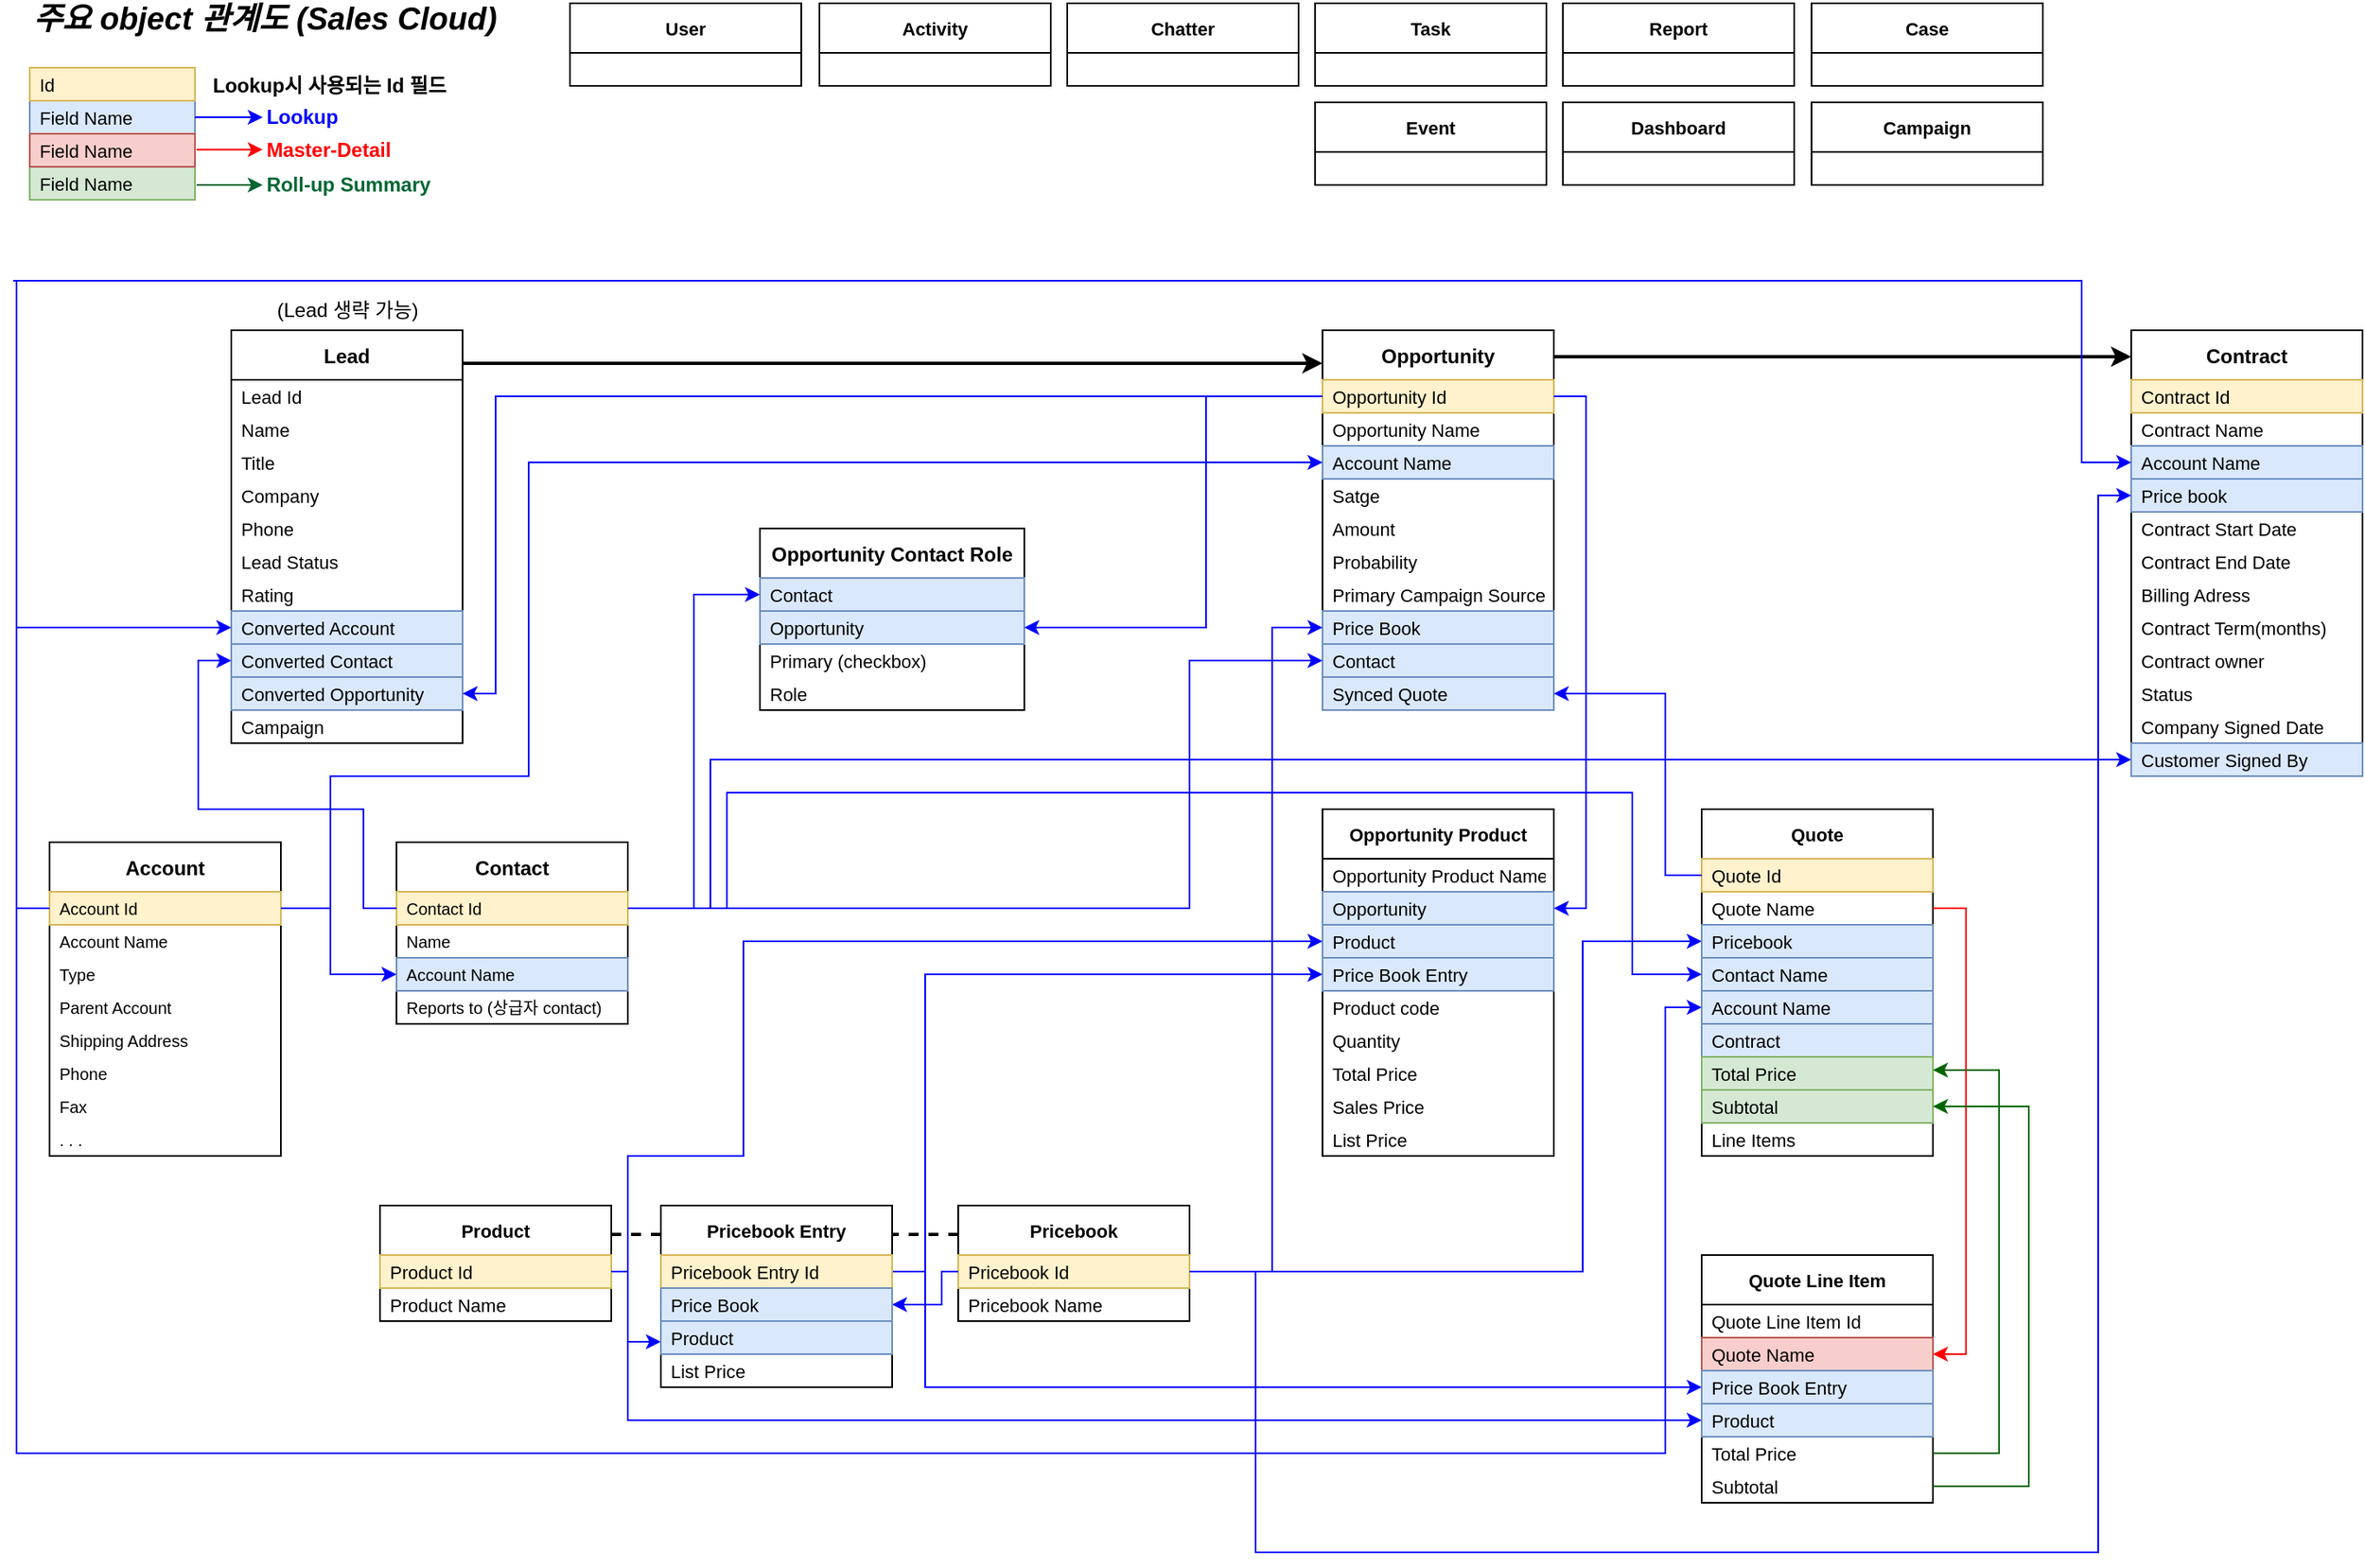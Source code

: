 <mxfile version="17.4.4" type="github">
  <diagram id="PpfFXJFeW-Y8rx9TASb5" name="표준 standard obj&amp;fields 관계도 v.0.2">
    <mxGraphModel dx="2031" dy="1077" grid="1" gridSize="10" guides="1" tooltips="1" connect="1" arrows="1" fold="1" page="1" pageScale="1" pageWidth="1654" pageHeight="1169" math="0" shadow="0">
      <root>
        <mxCell id="0" />
        <mxCell id="1" parent="0" />
        <mxCell id="J7hbgx3XJjuMmeAuKA0H-1" style="edgeStyle=orthogonalEdgeStyle;rounded=0;orthogonalLoop=1;jettySize=auto;html=1;strokeWidth=2;" parent="1" source="J7hbgx3XJjuMmeAuKA0H-23" target="J7hbgx3XJjuMmeAuKA0H-12" edge="1">
          <mxGeometry relative="1" as="geometry">
            <Array as="points">
              <mxPoint x="762" y="279" />
              <mxPoint x="762" y="279" />
            </Array>
          </mxGeometry>
        </mxCell>
        <mxCell id="J7hbgx3XJjuMmeAuKA0H-2" value="Account" style="swimlane;fontStyle=1;childLayout=stackLayout;horizontal=1;startSize=30;horizontalStack=0;resizeParent=1;resizeParentMax=0;resizeLast=0;collapsible=1;marginBottom=0;" parent="1" vertex="1">
          <mxGeometry x="122" y="569" width="140" height="190" as="geometry" />
        </mxCell>
        <mxCell id="J7hbgx3XJjuMmeAuKA0H-3" value="Account Id" style="text;strokeColor=#d6b656;fillColor=#fff2cc;align=left;verticalAlign=middle;spacingLeft=4;spacingRight=4;overflow=hidden;points=[[0,0.5],[1,0.5]];portConstraint=eastwest;rotatable=0;fontSize=10;" parent="J7hbgx3XJjuMmeAuKA0H-2" vertex="1">
          <mxGeometry y="30" width="140" height="20" as="geometry" />
        </mxCell>
        <mxCell id="J7hbgx3XJjuMmeAuKA0H-4" value="Account Name" style="text;strokeColor=none;fillColor=none;align=left;verticalAlign=middle;spacingLeft=4;spacingRight=4;overflow=hidden;points=[[0,0.5],[1,0.5]];portConstraint=eastwest;rotatable=0;fontSize=10;" parent="J7hbgx3XJjuMmeAuKA0H-2" vertex="1">
          <mxGeometry y="50" width="140" height="20" as="geometry" />
        </mxCell>
        <mxCell id="J7hbgx3XJjuMmeAuKA0H-5" value="Type" style="text;strokeColor=none;fillColor=none;align=left;verticalAlign=middle;spacingLeft=4;spacingRight=4;overflow=hidden;points=[[0,0.5],[1,0.5]];portConstraint=eastwest;rotatable=0;fontSize=10;" parent="J7hbgx3XJjuMmeAuKA0H-2" vertex="1">
          <mxGeometry y="70" width="140" height="20" as="geometry" />
        </mxCell>
        <mxCell id="J7hbgx3XJjuMmeAuKA0H-6" value="Parent Account" style="text;strokeColor=none;fillColor=none;align=left;verticalAlign=middle;spacingLeft=4;spacingRight=4;overflow=hidden;points=[[0,0.5],[1,0.5]];portConstraint=eastwest;rotatable=0;fontSize=10;" parent="J7hbgx3XJjuMmeAuKA0H-2" vertex="1">
          <mxGeometry y="90" width="140" height="20" as="geometry" />
        </mxCell>
        <mxCell id="J7hbgx3XJjuMmeAuKA0H-7" value="Shipping Address" style="text;strokeColor=none;fillColor=none;align=left;verticalAlign=middle;spacingLeft=4;spacingRight=4;overflow=hidden;points=[[0,0.5],[1,0.5]];portConstraint=eastwest;rotatable=0;fontSize=10;" parent="J7hbgx3XJjuMmeAuKA0H-2" vertex="1">
          <mxGeometry y="110" width="140" height="20" as="geometry" />
        </mxCell>
        <mxCell id="J7hbgx3XJjuMmeAuKA0H-8" value="Phone" style="text;strokeColor=none;fillColor=none;align=left;verticalAlign=middle;spacingLeft=4;spacingRight=4;overflow=hidden;points=[[0,0.5],[1,0.5]];portConstraint=eastwest;rotatable=0;fontSize=10;" parent="J7hbgx3XJjuMmeAuKA0H-2" vertex="1">
          <mxGeometry y="130" width="140" height="20" as="geometry" />
        </mxCell>
        <mxCell id="J7hbgx3XJjuMmeAuKA0H-9" value="Fax   " style="text;strokeColor=none;fillColor=none;align=left;verticalAlign=middle;spacingLeft=4;spacingRight=4;overflow=hidden;points=[[0,0.5],[1,0.5]];portConstraint=eastwest;rotatable=0;fontSize=10;" parent="J7hbgx3XJjuMmeAuKA0H-2" vertex="1">
          <mxGeometry y="150" width="140" height="20" as="geometry" />
        </mxCell>
        <mxCell id="J7hbgx3XJjuMmeAuKA0H-10" value=". . ." style="text;strokeColor=none;fillColor=none;align=left;verticalAlign=middle;spacingLeft=4;spacingRight=4;overflow=hidden;points=[[0,0.5],[1,0.5]];portConstraint=eastwest;rotatable=0;fontSize=10;" parent="J7hbgx3XJjuMmeAuKA0H-2" vertex="1">
          <mxGeometry y="170" width="140" height="20" as="geometry" />
        </mxCell>
        <mxCell id="J7hbgx3XJjuMmeAuKA0H-11" style="edgeStyle=orthogonalEdgeStyle;rounded=0;orthogonalLoop=1;jettySize=auto;html=1;strokeWidth=2;" parent="1" source="J7hbgx3XJjuMmeAuKA0H-12" target="J7hbgx3XJjuMmeAuKA0H-35" edge="1">
          <mxGeometry relative="1" as="geometry">
            <Array as="points">
              <mxPoint x="1212" y="275" />
              <mxPoint x="1212" y="275" />
            </Array>
            <mxPoint x="1035" y="275" as="sourcePoint" />
          </mxGeometry>
        </mxCell>
        <mxCell id="J7hbgx3XJjuMmeAuKA0H-12" value="Opportunity" style="swimlane;fontStyle=1;childLayout=stackLayout;horizontal=1;startSize=30;horizontalStack=0;resizeParent=1;resizeParentMax=0;resizeLast=0;collapsible=1;marginBottom=0;" parent="1" vertex="1">
          <mxGeometry x="892.5" y="259" width="140" height="230" as="geometry" />
        </mxCell>
        <mxCell id="J7hbgx3XJjuMmeAuKA0H-13" value="Opportunity Id" style="text;strokeColor=#d6b656;fillColor=#fff2cc;align=left;verticalAlign=middle;spacingLeft=4;spacingRight=4;overflow=hidden;points=[[0,0.5],[1,0.5]];portConstraint=eastwest;rotatable=0;fontSize=11;" parent="J7hbgx3XJjuMmeAuKA0H-12" vertex="1">
          <mxGeometry y="30" width="140" height="20" as="geometry" />
        </mxCell>
        <mxCell id="J7hbgx3XJjuMmeAuKA0H-14" value="Opportunity Name" style="text;strokeColor=none;fillColor=none;align=left;verticalAlign=middle;spacingLeft=4;spacingRight=4;overflow=hidden;points=[[0,0.5],[1,0.5]];portConstraint=eastwest;rotatable=0;fontSize=11;" parent="J7hbgx3XJjuMmeAuKA0H-12" vertex="1">
          <mxGeometry y="50" width="140" height="20" as="geometry" />
        </mxCell>
        <mxCell id="J7hbgx3XJjuMmeAuKA0H-15" value="Account Name" style="text;strokeColor=#6c8ebf;fillColor=#dae8fc;align=left;verticalAlign=middle;spacingLeft=4;spacingRight=4;overflow=hidden;points=[[0,0.5],[1,0.5]];portConstraint=eastwest;rotatable=0;fontSize=11;" parent="J7hbgx3XJjuMmeAuKA0H-12" vertex="1">
          <mxGeometry y="70" width="140" height="20" as="geometry" />
        </mxCell>
        <mxCell id="J7hbgx3XJjuMmeAuKA0H-16" value="Satge" style="text;strokeColor=none;fillColor=none;align=left;verticalAlign=middle;spacingLeft=4;spacingRight=4;overflow=hidden;points=[[0,0.5],[1,0.5]];portConstraint=eastwest;rotatable=0;fontSize=11;" parent="J7hbgx3XJjuMmeAuKA0H-12" vertex="1">
          <mxGeometry y="90" width="140" height="20" as="geometry" />
        </mxCell>
        <mxCell id="J7hbgx3XJjuMmeAuKA0H-17" value="Amount" style="text;strokeColor=none;fillColor=none;align=left;verticalAlign=middle;spacingLeft=4;spacingRight=4;overflow=hidden;points=[[0,0.5],[1,0.5]];portConstraint=eastwest;rotatable=0;fontSize=11;" parent="J7hbgx3XJjuMmeAuKA0H-12" vertex="1">
          <mxGeometry y="110" width="140" height="20" as="geometry" />
        </mxCell>
        <mxCell id="J7hbgx3XJjuMmeAuKA0H-18" value="Probability" style="text;strokeColor=none;fillColor=none;align=left;verticalAlign=middle;spacingLeft=4;spacingRight=4;overflow=hidden;points=[[0,0.5],[1,0.5]];portConstraint=eastwest;rotatable=0;fontSize=11;" parent="J7hbgx3XJjuMmeAuKA0H-12" vertex="1">
          <mxGeometry y="130" width="140" height="20" as="geometry" />
        </mxCell>
        <mxCell id="J7hbgx3XJjuMmeAuKA0H-19" value="Primary Campaign Source" style="text;align=left;verticalAlign=middle;spacingLeft=4;spacingRight=4;overflow=hidden;points=[[0,0.5],[1,0.5]];portConstraint=eastwest;rotatable=0;fontSize=11;" parent="J7hbgx3XJjuMmeAuKA0H-12" vertex="1">
          <mxGeometry y="150" width="140" height="20" as="geometry" />
        </mxCell>
        <mxCell id="J7hbgx3XJjuMmeAuKA0H-20" value="Price Book" style="text;strokeColor=#6c8ebf;fillColor=#dae8fc;align=left;verticalAlign=middle;spacingLeft=4;spacingRight=4;overflow=hidden;points=[[0,0.5],[1,0.5]];portConstraint=eastwest;rotatable=0;fontSize=11;" parent="J7hbgx3XJjuMmeAuKA0H-12" vertex="1">
          <mxGeometry y="170" width="140" height="20" as="geometry" />
        </mxCell>
        <mxCell id="J7hbgx3XJjuMmeAuKA0H-21" value="Contact" style="text;strokeColor=#6c8ebf;fillColor=#dae8fc;align=left;verticalAlign=middle;spacingLeft=4;spacingRight=4;overflow=hidden;points=[[0,0.5],[1,0.5]];portConstraint=eastwest;rotatable=0;fontSize=11;" parent="J7hbgx3XJjuMmeAuKA0H-12" vertex="1">
          <mxGeometry y="190" width="140" height="20" as="geometry" />
        </mxCell>
        <mxCell id="J7hbgx3XJjuMmeAuKA0H-22" value="Synced Quote" style="text;strokeColor=#6c8ebf;fillColor=#dae8fc;align=left;verticalAlign=middle;spacingLeft=4;spacingRight=4;overflow=hidden;points=[[0,0.5],[1,0.5]];portConstraint=eastwest;rotatable=0;fontSize=11;" parent="J7hbgx3XJjuMmeAuKA0H-12" vertex="1">
          <mxGeometry y="210" width="140" height="20" as="geometry" />
        </mxCell>
        <mxCell id="J7hbgx3XJjuMmeAuKA0H-23" value="Lead" style="swimlane;fontStyle=1;childLayout=stackLayout;horizontal=1;startSize=30;horizontalStack=0;resizeParent=1;resizeParentMax=0;resizeLast=0;collapsible=1;marginBottom=0;" parent="1" vertex="1">
          <mxGeometry x="232" y="259" width="140" height="250" as="geometry" />
        </mxCell>
        <mxCell id="J7hbgx3XJjuMmeAuKA0H-24" value="Lead Id" style="text;strokeColor=none;fillColor=none;align=left;verticalAlign=middle;spacingLeft=4;spacingRight=4;overflow=hidden;points=[[0,0.5],[1,0.5]];portConstraint=eastwest;rotatable=0;fontSize=11;" parent="J7hbgx3XJjuMmeAuKA0H-23" vertex="1">
          <mxGeometry y="30" width="140" height="20" as="geometry" />
        </mxCell>
        <mxCell id="J7hbgx3XJjuMmeAuKA0H-25" value="Name" style="text;strokeColor=none;fillColor=none;align=left;verticalAlign=middle;spacingLeft=4;spacingRight=4;overflow=hidden;points=[[0,0.5],[1,0.5]];portConstraint=eastwest;rotatable=0;fontSize=11;" parent="J7hbgx3XJjuMmeAuKA0H-23" vertex="1">
          <mxGeometry y="50" width="140" height="20" as="geometry" />
        </mxCell>
        <mxCell id="J7hbgx3XJjuMmeAuKA0H-26" value="Title" style="text;strokeColor=none;fillColor=none;align=left;verticalAlign=middle;spacingLeft=4;spacingRight=4;overflow=hidden;points=[[0,0.5],[1,0.5]];portConstraint=eastwest;rotatable=0;fontSize=11;" parent="J7hbgx3XJjuMmeAuKA0H-23" vertex="1">
          <mxGeometry y="70" width="140" height="20" as="geometry" />
        </mxCell>
        <mxCell id="J7hbgx3XJjuMmeAuKA0H-27" value="Company" style="text;strokeColor=none;fillColor=none;align=left;verticalAlign=middle;spacingLeft=4;spacingRight=4;overflow=hidden;points=[[0,0.5],[1,0.5]];portConstraint=eastwest;rotatable=0;fontSize=11;" parent="J7hbgx3XJjuMmeAuKA0H-23" vertex="1">
          <mxGeometry y="90" width="140" height="20" as="geometry" />
        </mxCell>
        <mxCell id="J7hbgx3XJjuMmeAuKA0H-28" value="Phone" style="text;strokeColor=none;fillColor=none;align=left;verticalAlign=middle;spacingLeft=4;spacingRight=4;overflow=hidden;points=[[0,0.5],[1,0.5]];portConstraint=eastwest;rotatable=0;fontSize=11;" parent="J7hbgx3XJjuMmeAuKA0H-23" vertex="1">
          <mxGeometry y="110" width="140" height="20" as="geometry" />
        </mxCell>
        <mxCell id="J7hbgx3XJjuMmeAuKA0H-29" value="Lead Status" style="text;strokeColor=none;fillColor=none;align=left;verticalAlign=middle;spacingLeft=4;spacingRight=4;overflow=hidden;points=[[0,0.5],[1,0.5]];portConstraint=eastwest;rotatable=0;fontSize=11;" parent="J7hbgx3XJjuMmeAuKA0H-23" vertex="1">
          <mxGeometry y="130" width="140" height="20" as="geometry" />
        </mxCell>
        <mxCell id="J7hbgx3XJjuMmeAuKA0H-30" value="Rating" style="text;strokeColor=none;fillColor=none;align=left;verticalAlign=middle;spacingLeft=4;spacingRight=4;overflow=hidden;points=[[0,0.5],[1,0.5]];portConstraint=eastwest;rotatable=0;fontSize=11;" parent="J7hbgx3XJjuMmeAuKA0H-23" vertex="1">
          <mxGeometry y="150" width="140" height="20" as="geometry" />
        </mxCell>
        <mxCell id="J7hbgx3XJjuMmeAuKA0H-31" value="Converted Account" style="text;strokeColor=#6c8ebf;fillColor=#dae8fc;align=left;verticalAlign=middle;spacingLeft=4;spacingRight=4;overflow=hidden;points=[[0,0.5],[1,0.5]];portConstraint=eastwest;rotatable=0;fontSize=11;" parent="J7hbgx3XJjuMmeAuKA0H-23" vertex="1">
          <mxGeometry y="170" width="140" height="20" as="geometry" />
        </mxCell>
        <mxCell id="J7hbgx3XJjuMmeAuKA0H-32" value="Converted Contact" style="text;strokeColor=#6c8ebf;fillColor=#dae8fc;align=left;verticalAlign=middle;spacingLeft=4;spacingRight=4;overflow=hidden;points=[[0,0.5],[1,0.5]];portConstraint=eastwest;rotatable=0;fontSize=11;" parent="J7hbgx3XJjuMmeAuKA0H-23" vertex="1">
          <mxGeometry y="190" width="140" height="20" as="geometry" />
        </mxCell>
        <mxCell id="J7hbgx3XJjuMmeAuKA0H-33" value="Converted Opportunity" style="text;strokeColor=#6c8ebf;fillColor=#dae8fc;align=left;verticalAlign=middle;spacingLeft=4;spacingRight=4;overflow=hidden;points=[[0,0.5],[1,0.5]];portConstraint=eastwest;rotatable=0;fontSize=11;" parent="J7hbgx3XJjuMmeAuKA0H-23" vertex="1">
          <mxGeometry y="210" width="140" height="20" as="geometry" />
        </mxCell>
        <mxCell id="J7hbgx3XJjuMmeAuKA0H-34" value="Campaign" style="text;strokeColor=none;fillColor=none;align=left;verticalAlign=middle;spacingLeft=4;spacingRight=4;overflow=hidden;points=[[0,0.5],[1,0.5]];portConstraint=eastwest;rotatable=0;fontSize=11;" parent="J7hbgx3XJjuMmeAuKA0H-23" vertex="1">
          <mxGeometry y="230" width="140" height="20" as="geometry" />
        </mxCell>
        <mxCell id="J7hbgx3XJjuMmeAuKA0H-35" value="Contract" style="swimlane;fontStyle=1;childLayout=stackLayout;horizontal=1;startSize=30;horizontalStack=0;resizeParent=1;resizeParentMax=0;resizeLast=0;collapsible=1;marginBottom=0;" parent="1" vertex="1">
          <mxGeometry x="1382" y="259" width="140" height="270" as="geometry" />
        </mxCell>
        <mxCell id="J7hbgx3XJjuMmeAuKA0H-36" value="Contract Id" style="text;strokeColor=#d6b656;fillColor=#fff2cc;align=left;verticalAlign=middle;spacingLeft=4;spacingRight=4;overflow=hidden;points=[[0,0.5],[1,0.5]];portConstraint=eastwest;rotatable=0;fontSize=11;" parent="J7hbgx3XJjuMmeAuKA0H-35" vertex="1">
          <mxGeometry y="30" width="140" height="20" as="geometry" />
        </mxCell>
        <mxCell id="J7hbgx3XJjuMmeAuKA0H-37" value="Contract Name" style="text;strokeColor=none;fillColor=none;align=left;verticalAlign=middle;spacingLeft=4;spacingRight=4;overflow=hidden;points=[[0,0.5],[1,0.5]];portConstraint=eastwest;rotatable=0;fontSize=11;" parent="J7hbgx3XJjuMmeAuKA0H-35" vertex="1">
          <mxGeometry y="50" width="140" height="20" as="geometry" />
        </mxCell>
        <mxCell id="J7hbgx3XJjuMmeAuKA0H-38" value="Account Name" style="text;strokeColor=#6c8ebf;fillColor=#dae8fc;align=left;verticalAlign=middle;spacingLeft=4;spacingRight=4;overflow=hidden;points=[[0,0.5],[1,0.5]];portConstraint=eastwest;rotatable=0;fontSize=11;" parent="J7hbgx3XJjuMmeAuKA0H-35" vertex="1">
          <mxGeometry y="70" width="140" height="20" as="geometry" />
        </mxCell>
        <mxCell id="J7hbgx3XJjuMmeAuKA0H-39" value="Price book" style="text;strokeColor=#6c8ebf;fillColor=#dae8fc;align=left;verticalAlign=middle;spacingLeft=4;spacingRight=4;overflow=hidden;points=[[0,0.5],[1,0.5]];portConstraint=eastwest;rotatable=0;fontSize=11;" parent="J7hbgx3XJjuMmeAuKA0H-35" vertex="1">
          <mxGeometry y="90" width="140" height="20" as="geometry" />
        </mxCell>
        <mxCell id="J7hbgx3XJjuMmeAuKA0H-40" value="Contract Start Date" style="text;strokeColor=none;fillColor=none;align=left;verticalAlign=middle;spacingLeft=4;spacingRight=4;overflow=hidden;points=[[0,0.5],[1,0.5]];portConstraint=eastwest;rotatable=0;fontSize=11;" parent="J7hbgx3XJjuMmeAuKA0H-35" vertex="1">
          <mxGeometry y="110" width="140" height="20" as="geometry" />
        </mxCell>
        <mxCell id="J7hbgx3XJjuMmeAuKA0H-41" value="Contract End Date" style="text;strokeColor=none;fillColor=none;align=left;verticalAlign=middle;spacingLeft=4;spacingRight=4;overflow=hidden;points=[[0,0.5],[1,0.5]];portConstraint=eastwest;rotatable=0;fontSize=11;" parent="J7hbgx3XJjuMmeAuKA0H-35" vertex="1">
          <mxGeometry y="130" width="140" height="20" as="geometry" />
        </mxCell>
        <mxCell id="J7hbgx3XJjuMmeAuKA0H-42" value="Billing Adress" style="text;strokeColor=none;fillColor=none;align=left;verticalAlign=middle;spacingLeft=4;spacingRight=4;overflow=hidden;points=[[0,0.5],[1,0.5]];portConstraint=eastwest;rotatable=0;fontSize=11;labelBackgroundColor=none;" parent="J7hbgx3XJjuMmeAuKA0H-35" vertex="1">
          <mxGeometry y="150" width="140" height="20" as="geometry" />
        </mxCell>
        <mxCell id="J7hbgx3XJjuMmeAuKA0H-43" value="Contract Term(months)" style="text;strokeColor=none;fillColor=none;align=left;verticalAlign=middle;spacingLeft=4;spacingRight=4;overflow=hidden;points=[[0,0.5],[1,0.5]];portConstraint=eastwest;rotatable=0;fontSize=11;labelBackgroundColor=none;" parent="J7hbgx3XJjuMmeAuKA0H-35" vertex="1">
          <mxGeometry y="170" width="140" height="20" as="geometry" />
        </mxCell>
        <mxCell id="J7hbgx3XJjuMmeAuKA0H-44" value="Contract owner" style="text;strokeColor=none;fillColor=none;align=left;verticalAlign=middle;spacingLeft=4;spacingRight=4;overflow=hidden;points=[[0,0.5],[1,0.5]];portConstraint=eastwest;rotatable=0;fontSize=11;labelBackgroundColor=none;" parent="J7hbgx3XJjuMmeAuKA0H-35" vertex="1">
          <mxGeometry y="190" width="140" height="20" as="geometry" />
        </mxCell>
        <mxCell id="J7hbgx3XJjuMmeAuKA0H-45" value="Status" style="text;strokeColor=none;fillColor=none;align=left;verticalAlign=middle;spacingLeft=4;spacingRight=4;overflow=hidden;points=[[0,0.5],[1,0.5]];portConstraint=eastwest;rotatable=0;fontSize=11;labelBackgroundColor=none;" parent="J7hbgx3XJjuMmeAuKA0H-35" vertex="1">
          <mxGeometry y="210" width="140" height="20" as="geometry" />
        </mxCell>
        <mxCell id="J7hbgx3XJjuMmeAuKA0H-46" value="Company Signed Date" style="text;strokeColor=none;fillColor=none;align=left;verticalAlign=middle;spacingLeft=4;spacingRight=4;overflow=hidden;points=[[0,0.5],[1,0.5]];portConstraint=eastwest;rotatable=0;fontSize=11;labelBackgroundColor=none;" parent="J7hbgx3XJjuMmeAuKA0H-35" vertex="1">
          <mxGeometry y="230" width="140" height="20" as="geometry" />
        </mxCell>
        <mxCell id="J7hbgx3XJjuMmeAuKA0H-47" value="Customer Signed By" style="text;strokeColor=#6c8ebf;fillColor=#dae8fc;align=left;verticalAlign=middle;spacingLeft=4;spacingRight=4;overflow=hidden;points=[[0,0.5],[1,0.5]];portConstraint=eastwest;rotatable=0;fontSize=11;labelBackgroundColor=none;" parent="J7hbgx3XJjuMmeAuKA0H-35" vertex="1">
          <mxGeometry y="250" width="140" height="20" as="geometry" />
        </mxCell>
        <mxCell id="J7hbgx3XJjuMmeAuKA0H-48" value="Contact" style="swimlane;fontStyle=1;childLayout=stackLayout;horizontal=1;startSize=30;horizontalStack=0;resizeParent=1;resizeParentMax=0;resizeLast=0;collapsible=1;marginBottom=0;fontSize=12;" parent="1" vertex="1">
          <mxGeometry x="332" y="569" width="140" height="110" as="geometry" />
        </mxCell>
        <mxCell id="J7hbgx3XJjuMmeAuKA0H-49" value="Contact Id" style="text;strokeColor=#d6b656;fillColor=#fff2cc;align=left;verticalAlign=middle;spacingLeft=4;spacingRight=4;overflow=hidden;points=[[0,0.5],[1,0.5]];portConstraint=eastwest;rotatable=0;fontSize=10;" parent="J7hbgx3XJjuMmeAuKA0H-48" vertex="1">
          <mxGeometry y="30" width="140" height="20" as="geometry" />
        </mxCell>
        <mxCell id="J7hbgx3XJjuMmeAuKA0H-50" value="Name" style="text;strokeColor=none;fillColor=none;align=left;verticalAlign=middle;spacingLeft=4;spacingRight=4;overflow=hidden;points=[[0,0.5],[1,0.5]];portConstraint=eastwest;rotatable=0;fontSize=10;" parent="J7hbgx3XJjuMmeAuKA0H-48" vertex="1">
          <mxGeometry y="50" width="140" height="20" as="geometry" />
        </mxCell>
        <mxCell id="J7hbgx3XJjuMmeAuKA0H-51" value="Account Name" style="text;strokeColor=#6c8ebf;fillColor=#dae8fc;align=left;verticalAlign=middle;spacingLeft=4;spacingRight=4;overflow=hidden;points=[[0,0.5],[1,0.5]];portConstraint=eastwest;rotatable=0;fontSize=10;" parent="J7hbgx3XJjuMmeAuKA0H-48" vertex="1">
          <mxGeometry y="70" width="140" height="20" as="geometry" />
        </mxCell>
        <mxCell id="J7hbgx3XJjuMmeAuKA0H-52" value="Reports to (상급자 contact)" style="text;strokeColor=none;fillColor=none;align=left;verticalAlign=middle;spacingLeft=4;spacingRight=4;overflow=hidden;points=[[0,0.5],[1,0.5]];portConstraint=eastwest;rotatable=0;fontSize=10;" parent="J7hbgx3XJjuMmeAuKA0H-48" vertex="1">
          <mxGeometry y="90" width="140" height="20" as="geometry" />
        </mxCell>
        <mxCell id="J7hbgx3XJjuMmeAuKA0H-53" style="edgeStyle=orthogonalEdgeStyle;rounded=0;orthogonalLoop=1;jettySize=auto;html=1;strokeColor=#0000FF;" parent="1" source="J7hbgx3XJjuMmeAuKA0H-54" target="J7hbgx3XJjuMmeAuKA0H-60" edge="1">
          <mxGeometry relative="1" as="geometry">
            <Array as="points">
              <mxPoint x="1050" y="829" />
              <mxPoint x="1050" y="629" />
            </Array>
          </mxGeometry>
        </mxCell>
        <mxCell id="J7hbgx3XJjuMmeAuKA0H-54" value="Pricebook" style="swimlane;fontStyle=1;childLayout=stackLayout;horizontal=1;startSize=30;horizontalStack=0;resizeParent=1;resizeParentMax=0;resizeLast=0;collapsible=1;marginBottom=0;labelBackgroundColor=none;labelBorderColor=none;fontSize=11;fontColor=#000000;" parent="1" vertex="1">
          <mxGeometry x="672" y="789" width="140" height="70" as="geometry" />
        </mxCell>
        <mxCell id="J7hbgx3XJjuMmeAuKA0H-55" value="Pricebook Id" style="text;strokeColor=#d6b656;fillColor=#fff2cc;align=left;verticalAlign=middle;spacingLeft=4;spacingRight=4;overflow=hidden;points=[[0,0.5],[1,0.5]];portConstraint=eastwest;rotatable=0;labelBackgroundColor=none;labelBorderColor=none;fontSize=11;" parent="J7hbgx3XJjuMmeAuKA0H-54" vertex="1">
          <mxGeometry y="30" width="140" height="20" as="geometry" />
        </mxCell>
        <mxCell id="J7hbgx3XJjuMmeAuKA0H-56" value="Pricebook Name" style="text;strokeColor=none;fillColor=none;align=left;verticalAlign=middle;spacingLeft=4;spacingRight=4;overflow=hidden;points=[[0,0.5],[1,0.5]];portConstraint=eastwest;rotatable=0;labelBackgroundColor=none;labelBorderColor=none;fontSize=11;fontColor=#000000;" parent="J7hbgx3XJjuMmeAuKA0H-54" vertex="1">
          <mxGeometry y="50" width="140" height="20" as="geometry" />
        </mxCell>
        <mxCell id="J7hbgx3XJjuMmeAuKA0H-57" value="Quote" style="swimlane;fontStyle=1;childLayout=stackLayout;horizontal=1;startSize=30;horizontalStack=0;resizeParent=1;resizeParentMax=0;resizeLast=0;collapsible=1;marginBottom=0;labelBackgroundColor=none;labelBorderColor=none;fontSize=11;fontColor=#000000;" parent="1" vertex="1">
          <mxGeometry x="1122" y="549" width="140" height="210" as="geometry" />
        </mxCell>
        <mxCell id="J7hbgx3XJjuMmeAuKA0H-58" value="Quote Id" style="text;strokeColor=#d6b656;fillColor=#fff2cc;align=left;verticalAlign=middle;spacingLeft=4;spacingRight=4;overflow=hidden;points=[[0,0.5],[1,0.5]];portConstraint=eastwest;rotatable=0;labelBackgroundColor=none;labelBorderColor=none;fontSize=11;" parent="J7hbgx3XJjuMmeAuKA0H-57" vertex="1">
          <mxGeometry y="30" width="140" height="20" as="geometry" />
        </mxCell>
        <mxCell id="J7hbgx3XJjuMmeAuKA0H-59" value="Quote Name" style="text;strokeColor=none;fillColor=none;align=left;verticalAlign=middle;spacingLeft=4;spacingRight=4;overflow=hidden;points=[[0,0.5],[1,0.5]];portConstraint=eastwest;rotatable=0;labelBackgroundColor=none;labelBorderColor=none;fontSize=11;fontColor=#000000;" parent="J7hbgx3XJjuMmeAuKA0H-57" vertex="1">
          <mxGeometry y="50" width="140" height="20" as="geometry" />
        </mxCell>
        <mxCell id="J7hbgx3XJjuMmeAuKA0H-60" value="Pricebook" style="text;strokeColor=#6c8ebf;fillColor=#dae8fc;align=left;verticalAlign=middle;spacingLeft=4;spacingRight=4;overflow=hidden;points=[[0,0.5],[1,0.5]];portConstraint=eastwest;rotatable=0;labelBackgroundColor=none;labelBorderColor=none;fontSize=11;" parent="J7hbgx3XJjuMmeAuKA0H-57" vertex="1">
          <mxGeometry y="70" width="140" height="20" as="geometry" />
        </mxCell>
        <mxCell id="J7hbgx3XJjuMmeAuKA0H-61" value="Contact Name" style="text;strokeColor=#6c8ebf;fillColor=#dae8fc;align=left;verticalAlign=middle;spacingLeft=4;spacingRight=4;overflow=hidden;points=[[0,0.5],[1,0.5]];portConstraint=eastwest;rotatable=0;labelBackgroundColor=none;labelBorderColor=none;fontSize=11;" parent="J7hbgx3XJjuMmeAuKA0H-57" vertex="1">
          <mxGeometry y="90" width="140" height="20" as="geometry" />
        </mxCell>
        <mxCell id="J7hbgx3XJjuMmeAuKA0H-62" value="Account Name" style="text;strokeColor=#6c8ebf;fillColor=#dae8fc;align=left;verticalAlign=middle;spacingLeft=4;spacingRight=4;overflow=hidden;points=[[0,0.5],[1,0.5]];portConstraint=eastwest;rotatable=0;labelBackgroundColor=none;labelBorderColor=none;fontSize=11;" parent="J7hbgx3XJjuMmeAuKA0H-57" vertex="1">
          <mxGeometry y="110" width="140" height="20" as="geometry" />
        </mxCell>
        <mxCell id="J7hbgx3XJjuMmeAuKA0H-63" value="Contract" style="text;strokeColor=#6c8ebf;fillColor=#dae8fc;align=left;verticalAlign=middle;spacingLeft=4;spacingRight=4;overflow=hidden;points=[[0,0.5],[1,0.5]];portConstraint=eastwest;rotatable=0;labelBackgroundColor=none;labelBorderColor=none;fontSize=11;" parent="J7hbgx3XJjuMmeAuKA0H-57" vertex="1">
          <mxGeometry y="130" width="140" height="20" as="geometry" />
        </mxCell>
        <mxCell id="J7hbgx3XJjuMmeAuKA0H-64" value="Total Price" style="text;strokeColor=#82b366;fillColor=#d5e8d4;align=left;verticalAlign=middle;spacingLeft=4;spacingRight=4;overflow=hidden;points=[[0,0.5],[1,0.5]];portConstraint=eastwest;rotatable=0;labelBackgroundColor=none;labelBorderColor=none;fontSize=11;" parent="J7hbgx3XJjuMmeAuKA0H-57" vertex="1">
          <mxGeometry y="150" width="140" height="20" as="geometry" />
        </mxCell>
        <mxCell id="J7hbgx3XJjuMmeAuKA0H-65" value="Subtotal" style="text;strokeColor=#82b366;fillColor=#d5e8d4;align=left;verticalAlign=middle;spacingLeft=4;spacingRight=4;overflow=hidden;points=[[0,0.5],[1,0.5]];portConstraint=eastwest;rotatable=0;labelBackgroundColor=none;labelBorderColor=none;fontSize=11;" parent="J7hbgx3XJjuMmeAuKA0H-57" vertex="1">
          <mxGeometry y="170" width="140" height="20" as="geometry" />
        </mxCell>
        <mxCell id="J7hbgx3XJjuMmeAuKA0H-66" value="Line Items" style="text;strokeColor=none;fillColor=none;align=left;verticalAlign=middle;spacingLeft=4;spacingRight=4;overflow=hidden;points=[[0,0.5],[1,0.5]];portConstraint=eastwest;rotatable=0;labelBackgroundColor=none;labelBorderColor=none;fontSize=11;fontColor=#000000;" parent="J7hbgx3XJjuMmeAuKA0H-57" vertex="1">
          <mxGeometry y="190" width="140" height="20" as="geometry" />
        </mxCell>
        <mxCell id="J7hbgx3XJjuMmeAuKA0H-67" value="Product" style="swimlane;fontStyle=1;childLayout=stackLayout;horizontal=1;startSize=30;horizontalStack=0;resizeParent=1;resizeParentMax=0;resizeLast=0;collapsible=1;marginBottom=0;labelBackgroundColor=none;labelBorderColor=none;fontSize=11;fontColor=#000000;" parent="1" vertex="1">
          <mxGeometry x="322" y="789" width="140" height="70" as="geometry" />
        </mxCell>
        <mxCell id="J7hbgx3XJjuMmeAuKA0H-68" value="Product Id" style="text;strokeColor=#d6b656;fillColor=#fff2cc;align=left;verticalAlign=middle;spacingLeft=4;spacingRight=4;overflow=hidden;points=[[0,0.5],[1,0.5]];portConstraint=eastwest;rotatable=0;labelBackgroundColor=none;labelBorderColor=none;fontSize=11;" parent="J7hbgx3XJjuMmeAuKA0H-67" vertex="1">
          <mxGeometry y="30" width="140" height="20" as="geometry" />
        </mxCell>
        <mxCell id="J7hbgx3XJjuMmeAuKA0H-69" value="Product Name" style="text;strokeColor=none;fillColor=none;align=left;verticalAlign=middle;spacingLeft=4;spacingRight=4;overflow=hidden;points=[[0,0.5],[1,0.5]];portConstraint=eastwest;rotatable=0;labelBackgroundColor=none;labelBorderColor=none;fontSize=11;fontColor=#000000;" parent="J7hbgx3XJjuMmeAuKA0H-67" vertex="1">
          <mxGeometry y="50" width="140" height="20" as="geometry" />
        </mxCell>
        <mxCell id="J7hbgx3XJjuMmeAuKA0H-70" value="Opportunity Contact Role" style="swimlane;fontStyle=1;childLayout=stackLayout;horizontal=1;startSize=30;horizontalStack=0;resizeParent=1;resizeParentMax=0;resizeLast=0;collapsible=1;marginBottom=0;" parent="1" vertex="1">
          <mxGeometry x="552" y="379" width="160" height="110" as="geometry" />
        </mxCell>
        <mxCell id="J7hbgx3XJjuMmeAuKA0H-71" value="Contact" style="text;strokeColor=#6c8ebf;fillColor=#dae8fc;align=left;verticalAlign=middle;spacingLeft=4;spacingRight=4;overflow=hidden;points=[[0,0.5],[1,0.5]];portConstraint=eastwest;rotatable=0;fontSize=11;" parent="J7hbgx3XJjuMmeAuKA0H-70" vertex="1">
          <mxGeometry y="30" width="160" height="20" as="geometry" />
        </mxCell>
        <mxCell id="J7hbgx3XJjuMmeAuKA0H-72" value="Opportunity" style="text;strokeColor=#6c8ebf;fillColor=#dae8fc;align=left;verticalAlign=middle;spacingLeft=4;spacingRight=4;overflow=hidden;points=[[0,0.5],[1,0.5]];portConstraint=eastwest;rotatable=0;fontSize=11;" parent="J7hbgx3XJjuMmeAuKA0H-70" vertex="1">
          <mxGeometry y="50" width="160" height="20" as="geometry" />
        </mxCell>
        <mxCell id="J7hbgx3XJjuMmeAuKA0H-73" value="Primary (checkbox)" style="text;strokeColor=none;fillColor=none;align=left;verticalAlign=middle;spacingLeft=4;spacingRight=4;overflow=hidden;points=[[0,0.5],[1,0.5]];portConstraint=eastwest;rotatable=0;fontSize=11;" parent="J7hbgx3XJjuMmeAuKA0H-70" vertex="1">
          <mxGeometry y="70" width="160" height="20" as="geometry" />
        </mxCell>
        <mxCell id="J7hbgx3XJjuMmeAuKA0H-74" value="Role" style="text;strokeColor=none;fillColor=none;align=left;verticalAlign=middle;spacingLeft=4;spacingRight=4;overflow=hidden;points=[[0,0.5],[1,0.5]];portConstraint=eastwest;rotatable=0;fontSize=11;" parent="J7hbgx3XJjuMmeAuKA0H-70" vertex="1">
          <mxGeometry y="90" width="160" height="20" as="geometry" />
        </mxCell>
        <mxCell id="J7hbgx3XJjuMmeAuKA0H-75" value="Opportunity Product" style="swimlane;fontStyle=1;childLayout=stackLayout;horizontal=1;startSize=30;horizontalStack=0;resizeParent=1;resizeParentMax=0;resizeLast=0;collapsible=1;marginBottom=0;labelBackgroundColor=none;labelBorderColor=none;fontSize=11;fontColor=#000000;" parent="1" vertex="1">
          <mxGeometry x="892.5" y="549" width="140" height="210" as="geometry" />
        </mxCell>
        <mxCell id="J7hbgx3XJjuMmeAuKA0H-76" value="Opportunity Product Name" style="text;strokeColor=none;fillColor=none;align=left;verticalAlign=middle;spacingLeft=4;spacingRight=4;overflow=hidden;points=[[0,0.5],[1,0.5]];portConstraint=eastwest;rotatable=0;labelBackgroundColor=none;labelBorderColor=none;fontSize=11;fontColor=#000000;" parent="J7hbgx3XJjuMmeAuKA0H-75" vertex="1">
          <mxGeometry y="30" width="140" height="20" as="geometry" />
        </mxCell>
        <mxCell id="J7hbgx3XJjuMmeAuKA0H-77" value="Opportunity" style="text;strokeColor=#6c8ebf;fillColor=#dae8fc;align=left;verticalAlign=middle;spacingLeft=4;spacingRight=4;overflow=hidden;points=[[0,0.5],[1,0.5]];portConstraint=eastwest;rotatable=0;labelBackgroundColor=none;labelBorderColor=none;fontSize=11;" parent="J7hbgx3XJjuMmeAuKA0H-75" vertex="1">
          <mxGeometry y="50" width="140" height="20" as="geometry" />
        </mxCell>
        <mxCell id="J7hbgx3XJjuMmeAuKA0H-78" value="Product" style="text;strokeColor=#6c8ebf;fillColor=#dae8fc;align=left;verticalAlign=middle;spacingLeft=4;spacingRight=4;overflow=hidden;points=[[0,0.5],[1,0.5]];portConstraint=eastwest;rotatable=0;labelBackgroundColor=none;labelBorderColor=none;fontSize=11;" parent="J7hbgx3XJjuMmeAuKA0H-75" vertex="1">
          <mxGeometry y="70" width="140" height="20" as="geometry" />
        </mxCell>
        <mxCell id="J7hbgx3XJjuMmeAuKA0H-79" value="Price Book Entry" style="text;strokeColor=#6c8ebf;fillColor=#dae8fc;align=left;verticalAlign=middle;spacingLeft=4;spacingRight=4;overflow=hidden;points=[[0,0.5],[1,0.5]];portConstraint=eastwest;rotatable=0;labelBackgroundColor=none;labelBorderColor=none;fontSize=11;" parent="J7hbgx3XJjuMmeAuKA0H-75" vertex="1">
          <mxGeometry y="90" width="140" height="20" as="geometry" />
        </mxCell>
        <mxCell id="J7hbgx3XJjuMmeAuKA0H-80" value="Product code" style="text;strokeColor=none;fillColor=none;align=left;verticalAlign=middle;spacingLeft=4;spacingRight=4;overflow=hidden;points=[[0,0.5],[1,0.5]];portConstraint=eastwest;rotatable=0;labelBackgroundColor=none;labelBorderColor=none;fontSize=11;fontColor=#000000;" parent="J7hbgx3XJjuMmeAuKA0H-75" vertex="1">
          <mxGeometry y="110" width="140" height="20" as="geometry" />
        </mxCell>
        <mxCell id="J7hbgx3XJjuMmeAuKA0H-81" value="Quantity" style="text;strokeColor=none;fillColor=none;align=left;verticalAlign=middle;spacingLeft=4;spacingRight=4;overflow=hidden;points=[[0,0.5],[1,0.5]];portConstraint=eastwest;rotatable=0;labelBackgroundColor=none;labelBorderColor=none;fontSize=11;fontColor=#000000;" parent="J7hbgx3XJjuMmeAuKA0H-75" vertex="1">
          <mxGeometry y="130" width="140" height="20" as="geometry" />
        </mxCell>
        <mxCell id="J7hbgx3XJjuMmeAuKA0H-82" value="Total Price" style="text;strokeColor=none;fillColor=none;align=left;verticalAlign=middle;spacingLeft=4;spacingRight=4;overflow=hidden;points=[[0,0.5],[1,0.5]];portConstraint=eastwest;rotatable=0;labelBackgroundColor=none;labelBorderColor=none;fontSize=11;fontColor=#000000;" parent="J7hbgx3XJjuMmeAuKA0H-75" vertex="1">
          <mxGeometry y="150" width="140" height="20" as="geometry" />
        </mxCell>
        <mxCell id="J7hbgx3XJjuMmeAuKA0H-83" value="Sales Price" style="text;strokeColor=none;fillColor=none;align=left;verticalAlign=middle;spacingLeft=4;spacingRight=4;overflow=hidden;points=[[0,0.5],[1,0.5]];portConstraint=eastwest;rotatable=0;labelBackgroundColor=none;labelBorderColor=none;fontSize=11;fontColor=#000000;" parent="J7hbgx3XJjuMmeAuKA0H-75" vertex="1">
          <mxGeometry y="170" width="140" height="20" as="geometry" />
        </mxCell>
        <mxCell id="J7hbgx3XJjuMmeAuKA0H-84" value="List Price" style="text;strokeColor=none;fillColor=none;align=left;verticalAlign=middle;spacingLeft=4;spacingRight=4;overflow=hidden;points=[[0,0.5],[1,0.5]];portConstraint=eastwest;rotatable=0;labelBackgroundColor=none;labelBorderColor=none;fontSize=11;fontColor=#000000;" parent="J7hbgx3XJjuMmeAuKA0H-75" vertex="1">
          <mxGeometry y="190" width="140" height="20" as="geometry" />
        </mxCell>
        <mxCell id="J7hbgx3XJjuMmeAuKA0H-85" value="Quote Line Item" style="swimlane;fontStyle=1;childLayout=stackLayout;horizontal=1;startSize=30;horizontalStack=0;resizeParent=1;resizeParentMax=0;resizeLast=0;collapsible=1;marginBottom=0;labelBackgroundColor=none;labelBorderColor=none;fontSize=11;fontColor=#000000;" parent="1" vertex="1">
          <mxGeometry x="1122" y="819" width="140" height="150" as="geometry" />
        </mxCell>
        <mxCell id="J7hbgx3XJjuMmeAuKA0H-86" value="Quote Line Item Id" style="text;strokeColor=none;fillColor=none;align=left;verticalAlign=middle;spacingLeft=4;spacingRight=4;overflow=hidden;points=[[0,0.5],[1,0.5]];portConstraint=eastwest;rotatable=0;labelBackgroundColor=none;labelBorderColor=none;fontSize=11;fontColor=#000000;" parent="J7hbgx3XJjuMmeAuKA0H-85" vertex="1">
          <mxGeometry y="30" width="140" height="20" as="geometry" />
        </mxCell>
        <mxCell id="J7hbgx3XJjuMmeAuKA0H-87" value="Quote Name" style="text;strokeColor=#b85450;fillColor=#f8cecc;align=left;verticalAlign=middle;spacingLeft=4;spacingRight=4;overflow=hidden;points=[[0,0.5],[1,0.5]];portConstraint=eastwest;rotatable=0;labelBackgroundColor=none;labelBorderColor=none;fontSize=11;" parent="J7hbgx3XJjuMmeAuKA0H-85" vertex="1">
          <mxGeometry y="50" width="140" height="20" as="geometry" />
        </mxCell>
        <mxCell id="J7hbgx3XJjuMmeAuKA0H-88" value="Price Book Entry" style="text;strokeColor=#6c8ebf;fillColor=#dae8fc;align=left;verticalAlign=middle;spacingLeft=4;spacingRight=4;overflow=hidden;points=[[0,0.5],[1,0.5]];portConstraint=eastwest;rotatable=0;labelBackgroundColor=none;labelBorderColor=none;fontSize=11;" parent="J7hbgx3XJjuMmeAuKA0H-85" vertex="1">
          <mxGeometry y="70" width="140" height="20" as="geometry" />
        </mxCell>
        <mxCell id="J7hbgx3XJjuMmeAuKA0H-89" value="Product" style="text;strokeColor=#6c8ebf;fillColor=#dae8fc;align=left;verticalAlign=middle;spacingLeft=4;spacingRight=4;overflow=hidden;points=[[0,0.5],[1,0.5]];portConstraint=eastwest;rotatable=0;labelBackgroundColor=none;labelBorderColor=none;fontSize=11;" parent="J7hbgx3XJjuMmeAuKA0H-85" vertex="1">
          <mxGeometry y="90" width="140" height="20" as="geometry" />
        </mxCell>
        <mxCell id="J7hbgx3XJjuMmeAuKA0H-90" value="Total Price" style="text;align=left;verticalAlign=middle;spacingLeft=4;spacingRight=4;overflow=hidden;points=[[0,0.5],[1,0.5]];portConstraint=eastwest;rotatable=0;labelBackgroundColor=none;labelBorderColor=none;fontSize=11;" parent="J7hbgx3XJjuMmeAuKA0H-85" vertex="1">
          <mxGeometry y="110" width="140" height="20" as="geometry" />
        </mxCell>
        <mxCell id="J7hbgx3XJjuMmeAuKA0H-91" value="Subtotal" style="text;strokeColor=none;fillColor=none;align=left;verticalAlign=middle;spacingLeft=4;spacingRight=4;overflow=hidden;points=[[0,0.5],[1,0.5]];portConstraint=eastwest;rotatable=0;labelBackgroundColor=none;labelBorderColor=none;fontSize=11;fontColor=#000000;" parent="J7hbgx3XJjuMmeAuKA0H-85" vertex="1">
          <mxGeometry y="130" width="140" height="20" as="geometry" />
        </mxCell>
        <mxCell id="J7hbgx3XJjuMmeAuKA0H-92" value="Campaign" style="swimlane;fontStyle=1;childLayout=stackLayout;horizontal=1;startSize=30;horizontalStack=0;resizeParent=1;resizeParentMax=0;resizeLast=0;collapsible=1;marginBottom=0;labelBackgroundColor=none;labelBorderColor=none;fontSize=11;fontColor=#000000;" parent="1" vertex="1">
          <mxGeometry x="1188.5" y="121" width="140" height="50" as="geometry" />
        </mxCell>
        <mxCell id="J7hbgx3XJjuMmeAuKA0H-93" value="   " style="text;strokeColor=none;fillColor=none;align=left;verticalAlign=middle;spacingLeft=4;spacingRight=4;overflow=hidden;points=[[0,0.5],[1,0.5]];portConstraint=eastwest;rotatable=0;labelBackgroundColor=none;labelBorderColor=none;fontSize=11;fontColor=#000000;" parent="J7hbgx3XJjuMmeAuKA0H-92" vertex="1">
          <mxGeometry y="30" width="140" height="20" as="geometry" />
        </mxCell>
        <mxCell id="J7hbgx3XJjuMmeAuKA0H-94" value="Event" style="swimlane;fontStyle=1;childLayout=stackLayout;horizontal=1;startSize=30;horizontalStack=0;resizeParent=1;resizeParentMax=0;resizeLast=0;collapsible=1;marginBottom=0;labelBackgroundColor=none;labelBorderColor=none;fontSize=11;fontColor=#000000;" parent="1" vertex="1">
          <mxGeometry x="888" y="121" width="140" height="50" as="geometry" />
        </mxCell>
        <mxCell id="J7hbgx3XJjuMmeAuKA0H-95" value="  " style="text;strokeColor=none;fillColor=none;align=left;verticalAlign=middle;spacingLeft=4;spacingRight=4;overflow=hidden;points=[[0,0.5],[1,0.5]];portConstraint=eastwest;rotatable=0;labelBackgroundColor=none;labelBorderColor=none;fontSize=11;fontColor=#000000;" parent="J7hbgx3XJjuMmeAuKA0H-94" vertex="1">
          <mxGeometry y="30" width="140" height="20" as="geometry" />
        </mxCell>
        <mxCell id="J7hbgx3XJjuMmeAuKA0H-96" value="Task" style="swimlane;fontStyle=1;childLayout=stackLayout;horizontal=1;startSize=30;horizontalStack=0;resizeParent=1;resizeParentMax=0;resizeLast=0;collapsible=1;marginBottom=0;labelBackgroundColor=none;labelBorderColor=none;fontSize=11;fontColor=#000000;" parent="1" vertex="1">
          <mxGeometry x="888" y="61" width="140" height="50" as="geometry" />
        </mxCell>
        <mxCell id="J7hbgx3XJjuMmeAuKA0H-97" value="  " style="text;strokeColor=none;fillColor=none;align=left;verticalAlign=middle;spacingLeft=4;spacingRight=4;overflow=hidden;points=[[0,0.5],[1,0.5]];portConstraint=eastwest;rotatable=0;labelBackgroundColor=none;labelBorderColor=none;fontSize=11;fontColor=#000000;" parent="J7hbgx3XJjuMmeAuKA0H-96" vertex="1">
          <mxGeometry y="30" width="140" height="20" as="geometry" />
        </mxCell>
        <mxCell id="J7hbgx3XJjuMmeAuKA0H-98" value="User" style="swimlane;fontStyle=1;childLayout=stackLayout;horizontal=1;startSize=30;horizontalStack=0;resizeParent=1;resizeParentMax=0;resizeLast=0;collapsible=1;marginBottom=0;labelBackgroundColor=none;labelBorderColor=none;fontSize=11;fontColor=#000000;" parent="1" vertex="1">
          <mxGeometry x="437" y="61" width="140" height="50" as="geometry" />
        </mxCell>
        <mxCell id="J7hbgx3XJjuMmeAuKA0H-99" value="  " style="text;strokeColor=none;fillColor=none;align=left;verticalAlign=middle;spacingLeft=4;spacingRight=4;overflow=hidden;points=[[0,0.5],[1,0.5]];portConstraint=eastwest;rotatable=0;labelBackgroundColor=none;labelBorderColor=none;fontSize=11;fontColor=#000000;" parent="J7hbgx3XJjuMmeAuKA0H-98" vertex="1">
          <mxGeometry y="30" width="140" height="20" as="geometry" />
        </mxCell>
        <mxCell id="J7hbgx3XJjuMmeAuKA0H-100" value="Activity" style="swimlane;fontStyle=1;childLayout=stackLayout;horizontal=1;startSize=30;horizontalStack=0;resizeParent=1;resizeParentMax=0;resizeLast=0;collapsible=1;marginBottom=0;labelBackgroundColor=none;labelBorderColor=none;fontSize=11;fontColor=#000000;" parent="1" vertex="1">
          <mxGeometry x="588" y="61" width="140" height="50" as="geometry" />
        </mxCell>
        <mxCell id="J7hbgx3XJjuMmeAuKA0H-101" value="  " style="text;strokeColor=none;fillColor=none;align=left;verticalAlign=middle;spacingLeft=4;spacingRight=4;overflow=hidden;points=[[0,0.5],[1,0.5]];portConstraint=eastwest;rotatable=0;labelBackgroundColor=none;labelBorderColor=none;fontSize=11;fontColor=#000000;" parent="J7hbgx3XJjuMmeAuKA0H-100" vertex="1">
          <mxGeometry y="30" width="140" height="20" as="geometry" />
        </mxCell>
        <mxCell id="J7hbgx3XJjuMmeAuKA0H-102" style="edgeStyle=orthogonalEdgeStyle;rounded=0;orthogonalLoop=1;jettySize=auto;html=1;strokeColor=#0000FF;exitX=1;exitY=0.5;exitDx=0;exitDy=0;" parent="1" source="J7hbgx3XJjuMmeAuKA0H-3" target="J7hbgx3XJjuMmeAuKA0H-15" edge="1">
          <mxGeometry relative="1" as="geometry">
            <Array as="points">
              <mxPoint x="292" y="609" />
              <mxPoint x="292" y="529" />
              <mxPoint x="412" y="529" />
              <mxPoint x="412" y="339" />
            </Array>
          </mxGeometry>
        </mxCell>
        <mxCell id="J7hbgx3XJjuMmeAuKA0H-103" style="edgeStyle=orthogonalEdgeStyle;rounded=0;orthogonalLoop=1;jettySize=auto;html=1;strokeColor=#0000FF;exitX=0;exitY=0.5;exitDx=0;exitDy=0;entryX=0;entryY=0.5;entryDx=0;entryDy=0;" parent="1" source="J7hbgx3XJjuMmeAuKA0H-3" target="J7hbgx3XJjuMmeAuKA0H-31" edge="1">
          <mxGeometry relative="1" as="geometry">
            <Array as="points">
              <mxPoint x="102" y="609" />
              <mxPoint x="102" y="439" />
            </Array>
            <mxPoint x="382" y="289" as="sourcePoint" />
          </mxGeometry>
        </mxCell>
        <mxCell id="J7hbgx3XJjuMmeAuKA0H-104" style="edgeStyle=orthogonalEdgeStyle;rounded=0;orthogonalLoop=1;jettySize=auto;html=1;strokeColor=#0000FF;" parent="1" source="J7hbgx3XJjuMmeAuKA0H-49" target="J7hbgx3XJjuMmeAuKA0H-32" edge="1">
          <mxGeometry relative="1" as="geometry">
            <Array as="points">
              <mxPoint x="312" y="609" />
              <mxPoint x="312" y="549" />
              <mxPoint x="212" y="549" />
              <mxPoint x="212" y="459" />
            </Array>
            <mxPoint x="322" y="669" as="sourcePoint" />
          </mxGeometry>
        </mxCell>
        <mxCell id="J7hbgx3XJjuMmeAuKA0H-105" style="edgeStyle=orthogonalEdgeStyle;rounded=0;orthogonalLoop=1;jettySize=auto;html=1;strokeColor=#0000FF;exitX=1;exitY=0.5;exitDx=0;exitDy=0;" parent="1" source="J7hbgx3XJjuMmeAuKA0H-49" target="J7hbgx3XJjuMmeAuKA0H-71" edge="1">
          <mxGeometry relative="1" as="geometry">
            <Array as="points">
              <mxPoint x="512" y="609" />
              <mxPoint x="512" y="419" />
            </Array>
          </mxGeometry>
        </mxCell>
        <mxCell id="J7hbgx3XJjuMmeAuKA0H-106" style="edgeStyle=orthogonalEdgeStyle;rounded=0;orthogonalLoop=1;jettySize=auto;html=1;strokeColor=#0000FF;" parent="1" source="J7hbgx3XJjuMmeAuKA0H-3" target="J7hbgx3XJjuMmeAuKA0H-51" edge="1">
          <mxGeometry relative="1" as="geometry">
            <Array as="points">
              <mxPoint x="292" y="609" />
              <mxPoint x="292" y="649" />
            </Array>
          </mxGeometry>
        </mxCell>
        <mxCell id="J7hbgx3XJjuMmeAuKA0H-107" style="edgeStyle=orthogonalEdgeStyle;rounded=0;orthogonalLoop=1;jettySize=auto;html=1;entryX=1;entryY=0.5;entryDx=0;entryDy=0;strokeColor=#0000FF;" parent="1" source="J7hbgx3XJjuMmeAuKA0H-13" target="J7hbgx3XJjuMmeAuKA0H-77" edge="1">
          <mxGeometry relative="1" as="geometry">
            <Array as="points">
              <mxPoint x="1052" y="299" />
              <mxPoint x="1052" y="609" />
            </Array>
          </mxGeometry>
        </mxCell>
        <mxCell id="J7hbgx3XJjuMmeAuKA0H-108" style="edgeStyle=orthogonalEdgeStyle;rounded=0;orthogonalLoop=1;jettySize=auto;html=1;strokeColor=#0000FF;" parent="1" source="J7hbgx3XJjuMmeAuKA0H-68" target="J7hbgx3XJjuMmeAuKA0H-78" edge="1">
          <mxGeometry relative="1" as="geometry">
            <Array as="points">
              <mxPoint x="472" y="829" />
              <mxPoint x="472" y="759" />
              <mxPoint x="542" y="759" />
              <mxPoint x="542" y="629" />
            </Array>
          </mxGeometry>
        </mxCell>
        <mxCell id="J7hbgx3XJjuMmeAuKA0H-109" style="edgeStyle=orthogonalEdgeStyle;rounded=0;orthogonalLoop=1;jettySize=auto;html=1;entryX=0;entryY=0.5;entryDx=0;entryDy=0;strokeColor=#0000FF;" parent="1" source="J7hbgx3XJjuMmeAuKA0H-55" target="J7hbgx3XJjuMmeAuKA0H-20" edge="1">
          <mxGeometry relative="1" as="geometry">
            <Array as="points">
              <mxPoint x="862" y="829" />
              <mxPoint x="862" y="439" />
            </Array>
          </mxGeometry>
        </mxCell>
        <mxCell id="J7hbgx3XJjuMmeAuKA0H-110" style="edgeStyle=orthogonalEdgeStyle;rounded=0;orthogonalLoop=1;jettySize=auto;html=1;strokeColor=#0000FF;" parent="1" source="J7hbgx3XJjuMmeAuKA0H-49" target="J7hbgx3XJjuMmeAuKA0H-21" edge="1">
          <mxGeometry relative="1" as="geometry">
            <Array as="points">
              <mxPoint x="812" y="609" />
              <mxPoint x="812" y="459" />
            </Array>
          </mxGeometry>
        </mxCell>
        <mxCell id="J7hbgx3XJjuMmeAuKA0H-111" style="edgeStyle=orthogonalEdgeStyle;rounded=0;orthogonalLoop=1;jettySize=auto;html=1;strokeColor=#0000FF;" parent="1" source="J7hbgx3XJjuMmeAuKA0H-142" target="J7hbgx3XJjuMmeAuKA0H-79" edge="1">
          <mxGeometry relative="1" as="geometry">
            <Array as="points">
              <mxPoint x="652" y="829" />
              <mxPoint x="652" y="649" />
            </Array>
          </mxGeometry>
        </mxCell>
        <mxCell id="J7hbgx3XJjuMmeAuKA0H-112" style="edgeStyle=orthogonalEdgeStyle;rounded=0;orthogonalLoop=1;jettySize=auto;html=1;entryX=1;entryY=0.5;entryDx=0;entryDy=0;strokeColor=#0000FF;" parent="1" source="J7hbgx3XJjuMmeAuKA0H-55" target="J7hbgx3XJjuMmeAuKA0H-143" edge="1">
          <mxGeometry relative="1" as="geometry">
            <Array as="points">
              <mxPoint x="662" y="829" />
              <mxPoint x="662" y="849" />
            </Array>
          </mxGeometry>
        </mxCell>
        <mxCell id="J7hbgx3XJjuMmeAuKA0H-113" style="edgeStyle=orthogonalEdgeStyle;rounded=0;orthogonalLoop=1;jettySize=auto;html=1;entryX=0;entryY=0.75;entryDx=0;entryDy=0;strokeColor=#0000FF;" parent="1" source="J7hbgx3XJjuMmeAuKA0H-68" target="J7hbgx3XJjuMmeAuKA0H-141" edge="1">
          <mxGeometry relative="1" as="geometry">
            <Array as="points">
              <mxPoint x="472" y="829" />
              <mxPoint x="472" y="872" />
            </Array>
          </mxGeometry>
        </mxCell>
        <mxCell id="J7hbgx3XJjuMmeAuKA0H-114" style="edgeStyle=orthogonalEdgeStyle;rounded=0;orthogonalLoop=1;jettySize=auto;html=1;entryX=1;entryY=0.5;entryDx=0;entryDy=0;strokeColor=#0000FF;" parent="1" source="J7hbgx3XJjuMmeAuKA0H-13" target="J7hbgx3XJjuMmeAuKA0H-33" edge="1">
          <mxGeometry relative="1" as="geometry">
            <Array as="points">
              <mxPoint x="392" y="299" />
              <mxPoint x="392" y="479" />
            </Array>
          </mxGeometry>
        </mxCell>
        <mxCell id="J7hbgx3XJjuMmeAuKA0H-115" style="edgeStyle=orthogonalEdgeStyle;rounded=0;orthogonalLoop=1;jettySize=auto;html=1;strokeColor=#0000FF;exitX=0;exitY=0.5;exitDx=0;exitDy=0;" parent="1" source="J7hbgx3XJjuMmeAuKA0H-13" target="J7hbgx3XJjuMmeAuKA0H-72" edge="1">
          <mxGeometry relative="1" as="geometry">
            <Array as="points">
              <mxPoint x="822" y="299" />
              <mxPoint x="822" y="439" />
            </Array>
          </mxGeometry>
        </mxCell>
        <mxCell id="J7hbgx3XJjuMmeAuKA0H-116" style="edgeStyle=orthogonalEdgeStyle;rounded=0;orthogonalLoop=1;jettySize=auto;html=1;strokeColor=#0000FF;" parent="1" source="J7hbgx3XJjuMmeAuKA0H-58" target="J7hbgx3XJjuMmeAuKA0H-22" edge="1">
          <mxGeometry relative="1" as="geometry">
            <Array as="points">
              <mxPoint x="1100" y="589" />
              <mxPoint x="1100" y="479" />
            </Array>
          </mxGeometry>
        </mxCell>
        <mxCell id="J7hbgx3XJjuMmeAuKA0H-117" style="edgeStyle=orthogonalEdgeStyle;rounded=0;orthogonalLoop=1;jettySize=auto;html=1;entryX=0;entryY=0.5;entryDx=0;entryDy=0;strokeColor=#0000FF;" parent="1" source="J7hbgx3XJjuMmeAuKA0H-49" target="J7hbgx3XJjuMmeAuKA0H-61" edge="1">
          <mxGeometry relative="1" as="geometry">
            <Array as="points">
              <mxPoint x="532" y="609" />
              <mxPoint x="532" y="539" />
              <mxPoint x="1080" y="539" />
              <mxPoint x="1080" y="649" />
            </Array>
          </mxGeometry>
        </mxCell>
        <mxCell id="J7hbgx3XJjuMmeAuKA0H-118" style="edgeStyle=orthogonalEdgeStyle;rounded=0;orthogonalLoop=1;jettySize=auto;html=1;strokeColor=#0000FF;entryX=0;entryY=0.5;entryDx=0;entryDy=0;" parent="1" source="J7hbgx3XJjuMmeAuKA0H-3" target="J7hbgx3XJjuMmeAuKA0H-62" edge="1">
          <mxGeometry relative="1" as="geometry">
            <Array as="points">
              <mxPoint x="102" y="609" />
              <mxPoint x="102" y="939" />
              <mxPoint x="1100" y="939" />
              <mxPoint x="1100" y="669" />
            </Array>
          </mxGeometry>
        </mxCell>
        <mxCell id="J7hbgx3XJjuMmeAuKA0H-119" style="edgeStyle=orthogonalEdgeStyle;rounded=0;orthogonalLoop=1;jettySize=auto;html=1;entryX=1;entryY=0.5;entryDx=0;entryDy=0;strokeColor=#FF0000;" parent="1" source="J7hbgx3XJjuMmeAuKA0H-59" target="J7hbgx3XJjuMmeAuKA0H-87" edge="1">
          <mxGeometry relative="1" as="geometry">
            <Array as="points">
              <mxPoint x="1282" y="609" />
              <mxPoint x="1282" y="879" />
            </Array>
          </mxGeometry>
        </mxCell>
        <mxCell id="J7hbgx3XJjuMmeAuKA0H-120" style="edgeStyle=orthogonalEdgeStyle;rounded=0;orthogonalLoop=1;jettySize=auto;html=1;strokeColor=#006600;" parent="1" source="J7hbgx3XJjuMmeAuKA0H-90" target="J7hbgx3XJjuMmeAuKA0H-64" edge="1">
          <mxGeometry relative="1" as="geometry">
            <Array as="points">
              <mxPoint x="1302" y="939" />
              <mxPoint x="1302" y="707" />
            </Array>
          </mxGeometry>
        </mxCell>
        <mxCell id="J7hbgx3XJjuMmeAuKA0H-121" style="edgeStyle=orthogonalEdgeStyle;rounded=0;orthogonalLoop=1;jettySize=auto;html=1;strokeColor=#006600;" parent="1" source="J7hbgx3XJjuMmeAuKA0H-91" target="J7hbgx3XJjuMmeAuKA0H-65" edge="1">
          <mxGeometry relative="1" as="geometry">
            <Array as="points">
              <mxPoint x="1320" y="959" />
              <mxPoint x="1320" y="729" />
            </Array>
          </mxGeometry>
        </mxCell>
        <mxCell id="J7hbgx3XJjuMmeAuKA0H-124" style="edgeStyle=orthogonalEdgeStyle;rounded=0;orthogonalLoop=1;jettySize=auto;html=1;fontColor=#0000FF;strokeColor=#0000FF;entryX=0;entryY=0.5;entryDx=0;entryDy=0;" parent="1" source="J7hbgx3XJjuMmeAuKA0H-142" target="J7hbgx3XJjuMmeAuKA0H-88" edge="1">
          <mxGeometry relative="1" as="geometry">
            <Array as="points">
              <mxPoint x="652" y="829" />
              <mxPoint x="652" y="899" />
            </Array>
          </mxGeometry>
        </mxCell>
        <mxCell id="J7hbgx3XJjuMmeAuKA0H-125" style="edgeStyle=orthogonalEdgeStyle;rounded=0;orthogonalLoop=1;jettySize=auto;html=1;fontColor=#0000FF;strokeColor=#0000FF;entryX=0;entryY=0.5;entryDx=0;entryDy=0;" parent="1" source="J7hbgx3XJjuMmeAuKA0H-68" target="J7hbgx3XJjuMmeAuKA0H-89" edge="1">
          <mxGeometry relative="1" as="geometry">
            <Array as="points">
              <mxPoint x="472" y="829" />
              <mxPoint x="472" y="919" />
            </Array>
          </mxGeometry>
        </mxCell>
        <mxCell id="J7hbgx3XJjuMmeAuKA0H-126" style="edgeStyle=orthogonalEdgeStyle;rounded=0;orthogonalLoop=1;jettySize=auto;html=1;fontColor=#0000FF;strokeColor=#0000FF;startArrow=none;" parent="1" target="J7hbgx3XJjuMmeAuKA0H-38" edge="1">
          <mxGeometry relative="1" as="geometry">
            <Array as="points">
              <mxPoint x="140" y="229" />
              <mxPoint x="1352" y="229" />
              <mxPoint x="1352" y="339" />
            </Array>
            <mxPoint x="100" y="229" as="sourcePoint" />
          </mxGeometry>
        </mxCell>
        <mxCell id="J7hbgx3XJjuMmeAuKA0H-127" style="edgeStyle=orthogonalEdgeStyle;rounded=0;orthogonalLoop=1;jettySize=auto;html=1;fontColor=#0000FF;strokeColor=#0000FF;" parent="1" source="J7hbgx3XJjuMmeAuKA0H-55" target="J7hbgx3XJjuMmeAuKA0H-39" edge="1">
          <mxGeometry relative="1" as="geometry">
            <Array as="points">
              <mxPoint x="852" y="829" />
              <mxPoint x="852" y="999" />
              <mxPoint x="1362" y="999" />
              <mxPoint x="1362" y="359" />
            </Array>
          </mxGeometry>
        </mxCell>
        <mxCell id="J7hbgx3XJjuMmeAuKA0H-128" style="edgeStyle=orthogonalEdgeStyle;rounded=0;orthogonalLoop=1;jettySize=auto;html=1;fontColor=#0000FF;strokeColor=#0000FF;" parent="1" source="J7hbgx3XJjuMmeAuKA0H-49" target="J7hbgx3XJjuMmeAuKA0H-47" edge="1">
          <mxGeometry relative="1" as="geometry">
            <Array as="points">
              <mxPoint x="522" y="609" />
              <mxPoint x="522" y="519" />
            </Array>
          </mxGeometry>
        </mxCell>
        <mxCell id="J7hbgx3XJjuMmeAuKA0H-129" value="&lt;font color=&quot;#000000&quot; style=&quot;font-size: 19px&quot;&gt;&lt;b&gt;&lt;i&gt;주요 object 관계도 (&lt;/i&gt;&lt;/b&gt;&lt;/font&gt;&lt;b style=&quot;color: rgb(0 , 0 , 0) ; font-size: 19px&quot;&gt;&lt;i&gt;Sales Cloud)&lt;/i&gt;&lt;/b&gt;" style="text;html=1;align=center;verticalAlign=middle;resizable=0;points=[];autosize=1;strokeColor=none;fillColor=none;fontColor=#0000FF;" parent="1" vertex="1">
          <mxGeometry x="102" y="61" width="300" height="20" as="geometry" />
        </mxCell>
        <mxCell id="J7hbgx3XJjuMmeAuKA0H-130" value="Report" style="swimlane;fontStyle=1;childLayout=stackLayout;horizontal=1;startSize=30;horizontalStack=0;resizeParent=1;resizeParentMax=0;resizeLast=0;collapsible=1;marginBottom=0;labelBackgroundColor=none;labelBorderColor=none;fontSize=11;fontColor=#000000;" parent="1" vertex="1">
          <mxGeometry x="1038" y="61" width="140" height="50" as="geometry" />
        </mxCell>
        <mxCell id="J7hbgx3XJjuMmeAuKA0H-131" value="  " style="text;strokeColor=none;fillColor=none;align=left;verticalAlign=middle;spacingLeft=4;spacingRight=4;overflow=hidden;points=[[0,0.5],[1,0.5]];portConstraint=eastwest;rotatable=0;labelBackgroundColor=none;labelBorderColor=none;fontSize=11;fontColor=#000000;" parent="J7hbgx3XJjuMmeAuKA0H-130" vertex="1">
          <mxGeometry y="30" width="140" height="20" as="geometry" />
        </mxCell>
        <mxCell id="J7hbgx3XJjuMmeAuKA0H-132" value="Case" style="swimlane;fontStyle=1;childLayout=stackLayout;horizontal=1;startSize=30;horizontalStack=0;resizeParent=1;resizeParentMax=0;resizeLast=0;collapsible=1;marginBottom=0;labelBackgroundColor=none;labelBorderColor=none;fontSize=11;fontColor=#000000;" parent="1" vertex="1">
          <mxGeometry x="1188.5" y="61" width="140" height="50" as="geometry" />
        </mxCell>
        <mxCell id="J7hbgx3XJjuMmeAuKA0H-133" value="  " style="text;strokeColor=none;fillColor=none;align=left;verticalAlign=middle;spacingLeft=4;spacingRight=4;overflow=hidden;points=[[0,0.5],[1,0.5]];portConstraint=eastwest;rotatable=0;labelBackgroundColor=none;labelBorderColor=none;fontSize=11;fontColor=#000000;" parent="J7hbgx3XJjuMmeAuKA0H-132" vertex="1">
          <mxGeometry y="30" width="140" height="20" as="geometry" />
        </mxCell>
        <mxCell id="J7hbgx3XJjuMmeAuKA0H-134" value="Dashboard" style="swimlane;fontStyle=1;childLayout=stackLayout;horizontal=1;startSize=30;horizontalStack=0;resizeParent=1;resizeParentMax=0;resizeLast=0;collapsible=1;marginBottom=0;labelBackgroundColor=none;labelBorderColor=none;fontSize=11;fontColor=#000000;" parent="1" vertex="1">
          <mxGeometry x="1038" y="121" width="140" height="50" as="geometry" />
        </mxCell>
        <mxCell id="J7hbgx3XJjuMmeAuKA0H-135" value="  " style="text;strokeColor=none;fillColor=none;align=left;verticalAlign=middle;spacingLeft=4;spacingRight=4;overflow=hidden;points=[[0,0.5],[1,0.5]];portConstraint=eastwest;rotatable=0;labelBackgroundColor=none;labelBorderColor=none;fontSize=11;fontColor=#000000;" parent="J7hbgx3XJjuMmeAuKA0H-134" vertex="1">
          <mxGeometry y="30" width="140" height="20" as="geometry" />
        </mxCell>
        <mxCell id="J7hbgx3XJjuMmeAuKA0H-136" value="Chatter" style="swimlane;fontStyle=1;childLayout=stackLayout;horizontal=1;startSize=30;horizontalStack=0;resizeParent=1;resizeParentMax=0;resizeLast=0;collapsible=1;marginBottom=0;labelBackgroundColor=none;labelBorderColor=none;fontSize=11;fontColor=#000000;" parent="1" vertex="1">
          <mxGeometry x="738" y="61" width="140" height="50" as="geometry" />
        </mxCell>
        <mxCell id="J7hbgx3XJjuMmeAuKA0H-137" value="  " style="text;strokeColor=none;fillColor=none;align=left;verticalAlign=middle;spacingLeft=4;spacingRight=4;overflow=hidden;points=[[0,0.5],[1,0.5]];portConstraint=eastwest;rotatable=0;labelBackgroundColor=none;labelBorderColor=none;fontSize=11;fontColor=#000000;" parent="J7hbgx3XJjuMmeAuKA0H-136" vertex="1">
          <mxGeometry y="30" width="140" height="20" as="geometry" />
        </mxCell>
        <mxCell id="J7hbgx3XJjuMmeAuKA0H-139" value="" style="edgeStyle=orthogonalEdgeStyle;rounded=0;orthogonalLoop=1;jettySize=auto;html=1;fontColor=#0000FF;strokeColor=#0000FF;endArrow=none;" parent="1" source="J7hbgx3XJjuMmeAuKA0H-3" edge="1">
          <mxGeometry relative="1" as="geometry">
            <Array as="points">
              <mxPoint x="102" y="609" />
            </Array>
            <mxPoint x="122" y="609" as="sourcePoint" />
            <mxPoint x="102" y="229" as="targetPoint" />
          </mxGeometry>
        </mxCell>
        <mxCell id="J7hbgx3XJjuMmeAuKA0H-140" value="" style="endArrow=none;dashed=1;html=1;rounded=0;exitX=1;exitY=0.25;exitDx=0;exitDy=0;strokeWidth=2;entryX=0;entryY=0.25;entryDx=0;entryDy=0;" parent="1" source="J7hbgx3XJjuMmeAuKA0H-67" target="J7hbgx3XJjuMmeAuKA0H-54" edge="1">
          <mxGeometry width="50" height="50" relative="1" as="geometry">
            <mxPoint x="462" y="804" as="sourcePoint" />
            <mxPoint x="460" y="534" as="targetPoint" />
          </mxGeometry>
        </mxCell>
        <mxCell id="J7hbgx3XJjuMmeAuKA0H-141" value="Pricebook Entry" style="swimlane;fontStyle=1;childLayout=stackLayout;horizontal=1;startSize=30;horizontalStack=0;resizeParent=1;resizeParentMax=0;resizeLast=0;collapsible=1;marginBottom=0;labelBackgroundColor=none;labelBorderColor=none;fontSize=11;fontColor=#000000;" parent="1" vertex="1">
          <mxGeometry x="492" y="789" width="140" height="110" as="geometry" />
        </mxCell>
        <mxCell id="J7hbgx3XJjuMmeAuKA0H-142" value="Pricebook Entry Id" style="text;strokeColor=#d6b656;fillColor=#fff2cc;align=left;verticalAlign=middle;spacingLeft=4;spacingRight=4;overflow=hidden;points=[[0,0.5],[1,0.5]];portConstraint=eastwest;rotatable=0;labelBackgroundColor=none;labelBorderColor=none;fontSize=11;" parent="J7hbgx3XJjuMmeAuKA0H-141" vertex="1">
          <mxGeometry y="30" width="140" height="20" as="geometry" />
        </mxCell>
        <mxCell id="J7hbgx3XJjuMmeAuKA0H-143" value="Price Book" style="text;strokeColor=#6c8ebf;fillColor=#dae8fc;align=left;verticalAlign=middle;spacingLeft=4;spacingRight=4;overflow=hidden;points=[[0,0.5],[1,0.5]];portConstraint=eastwest;rotatable=0;labelBackgroundColor=none;labelBorderColor=none;fontSize=11;" parent="J7hbgx3XJjuMmeAuKA0H-141" vertex="1">
          <mxGeometry y="50" width="140" height="20" as="geometry" />
        </mxCell>
        <mxCell id="J7hbgx3XJjuMmeAuKA0H-144" value="Product" style="text;strokeColor=#6c8ebf;fillColor=#dae8fc;align=left;verticalAlign=middle;spacingLeft=4;spacingRight=4;overflow=hidden;points=[[0,0.5],[1,0.5]];portConstraint=eastwest;rotatable=0;labelBackgroundColor=none;labelBorderColor=none;fontSize=11;" parent="J7hbgx3XJjuMmeAuKA0H-141" vertex="1">
          <mxGeometry y="70" width="140" height="20" as="geometry" />
        </mxCell>
        <mxCell id="J7hbgx3XJjuMmeAuKA0H-145" value="List Price" style="text;strokeColor=none;fillColor=none;align=left;verticalAlign=middle;spacingLeft=4;spacingRight=4;overflow=hidden;points=[[0,0.5],[1,0.5]];portConstraint=eastwest;rotatable=0;labelBackgroundColor=none;labelBorderColor=none;fontSize=11;fontColor=#000000;" parent="J7hbgx3XJjuMmeAuKA0H-141" vertex="1">
          <mxGeometry y="90" width="140" height="20" as="geometry" />
        </mxCell>
        <mxCell id="J7hbgx3XJjuMmeAuKA0H-146" value="(Lead 생략 가능)" style="text;html=1;strokeColor=none;fillColor=none;align=center;verticalAlign=middle;whiteSpace=wrap;rounded=0;fontSize=12;" parent="1" vertex="1">
          <mxGeometry x="240.5" y="232" width="123" height="30" as="geometry" />
        </mxCell>
        <mxCell id="S0XI0nnHkB08O9uzUgQQ-1" value="Field Name" style="text;strokeColor=#6c8ebf;fillColor=#dae8fc;align=left;verticalAlign=middle;spacingLeft=4;spacingRight=4;overflow=hidden;points=[[0,0.5],[1,0.5]];portConstraint=eastwest;rotatable=0;fontSize=11;" vertex="1" parent="1">
          <mxGeometry x="110" y="120" width="100" height="20" as="geometry" />
        </mxCell>
        <mxCell id="S0XI0nnHkB08O9uzUgQQ-2" value="Id" style="text;strokeColor=#d6b656;fillColor=#fff2cc;align=left;verticalAlign=middle;spacingLeft=4;spacingRight=4;overflow=hidden;points=[[0,0.5],[1,0.5]];portConstraint=eastwest;rotatable=0;fontSize=11;" vertex="1" parent="1">
          <mxGeometry x="110" y="100" width="100" height="20" as="geometry" />
        </mxCell>
        <mxCell id="S0XI0nnHkB08O9uzUgQQ-3" value="Field Name" style="text;strokeColor=#82b366;fillColor=#d5e8d4;align=left;verticalAlign=middle;spacingLeft=4;spacingRight=4;overflow=hidden;points=[[0,0.5],[1,0.5]];portConstraint=eastwest;rotatable=0;labelBackgroundColor=none;labelBorderColor=none;fontSize=11;" vertex="1" parent="1">
          <mxGeometry x="110" y="160" width="100" height="20" as="geometry" />
        </mxCell>
        <mxCell id="S0XI0nnHkB08O9uzUgQQ-4" value="Field Name" style="text;strokeColor=#b85450;fillColor=#f8cecc;align=left;verticalAlign=middle;spacingLeft=4;spacingRight=4;overflow=hidden;points=[[0,0.5],[1,0.5]];portConstraint=eastwest;rotatable=0;labelBackgroundColor=none;labelBorderColor=none;fontSize=11;" vertex="1" parent="1">
          <mxGeometry x="110" y="140" width="100" height="20" as="geometry" />
        </mxCell>
        <mxCell id="S0XI0nnHkB08O9uzUgQQ-5" value="Lookup시 사용되는 Id 필드" style="text;html=1;strokeColor=none;fillColor=none;align=center;verticalAlign=middle;whiteSpace=wrap;rounded=0;fontStyle=1" vertex="1" parent="1">
          <mxGeometry x="213.5" y="101" width="154.5" height="19" as="geometry" />
        </mxCell>
        <mxCell id="S0XI0nnHkB08O9uzUgQQ-6" value="" style="endArrow=classic;html=1;rounded=0;strokeColor=#0000FF;" edge="1" parent="1">
          <mxGeometry width="50" height="50" relative="1" as="geometry">
            <mxPoint x="210" y="130" as="sourcePoint" />
            <mxPoint x="251" y="130" as="targetPoint" />
          </mxGeometry>
        </mxCell>
        <mxCell id="S0XI0nnHkB08O9uzUgQQ-7" value="" style="endArrow=classic;html=1;rounded=0;strokeColor=#FF0000;" edge="1" parent="1">
          <mxGeometry width="50" height="50" relative="1" as="geometry">
            <mxPoint x="211" y="149.58" as="sourcePoint" />
            <mxPoint x="251" y="149.58" as="targetPoint" />
          </mxGeometry>
        </mxCell>
        <mxCell id="S0XI0nnHkB08O9uzUgQQ-8" value="" style="endArrow=classic;html=1;rounded=0;strokeColor=#006633;" edge="1" parent="1">
          <mxGeometry width="50" height="50" relative="1" as="geometry">
            <mxPoint x="211" y="171.0" as="sourcePoint" />
            <mxPoint x="251" y="171.0" as="targetPoint" />
          </mxGeometry>
        </mxCell>
        <mxCell id="S0XI0nnHkB08O9uzUgQQ-9" value="Lookup" style="text;html=1;strokeColor=none;fillColor=none;align=center;verticalAlign=middle;whiteSpace=wrap;rounded=0;fontStyle=1;fontColor=#0000FF;" vertex="1" parent="1">
          <mxGeometry x="245" y="120" width="60" height="19" as="geometry" />
        </mxCell>
        <mxCell id="S0XI0nnHkB08O9uzUgQQ-10" value="Master-Detail" style="text;html=1;strokeColor=none;fillColor=none;align=center;verticalAlign=middle;whiteSpace=wrap;rounded=0;fontStyle=1;labelBackgroundColor=none;fontColor=#FF0000;" vertex="1" parent="1">
          <mxGeometry x="245" y="140" width="92" height="19" as="geometry" />
        </mxCell>
        <mxCell id="S0XI0nnHkB08O9uzUgQQ-11" value="Roll-up Summary" style="text;html=1;strokeColor=none;fillColor=none;align=center;verticalAlign=middle;whiteSpace=wrap;rounded=0;fontStyle=1;fontColor=#006633;" vertex="1" parent="1">
          <mxGeometry x="245" y="161" width="116" height="19" as="geometry" />
        </mxCell>
      </root>
    </mxGraphModel>
  </diagram>
</mxfile>
